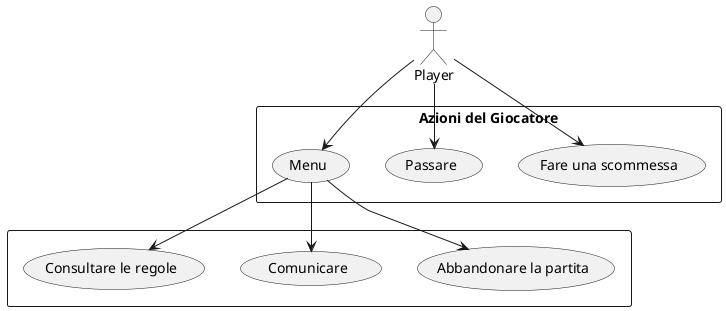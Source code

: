 @startuml UseCase Gioco Poker Lato Client

actor Player as P

rectangle "Azioni del Giocatore" {
  usecase "Fare una scommessa" as Bet
  usecase "Passare" as Fold
  usecase "Menu" as Menu
}

rectangle {
  usecase "Abbandonare la partita" as Quit
  usecase "Comunicare" as Communication
  usecase "Consultare le regole" as Rules
}

P --> Bet
P --> Fold
P --> Menu

Menu --> Rules
Menu --> Communication
Menu --> Quit

@enduml
